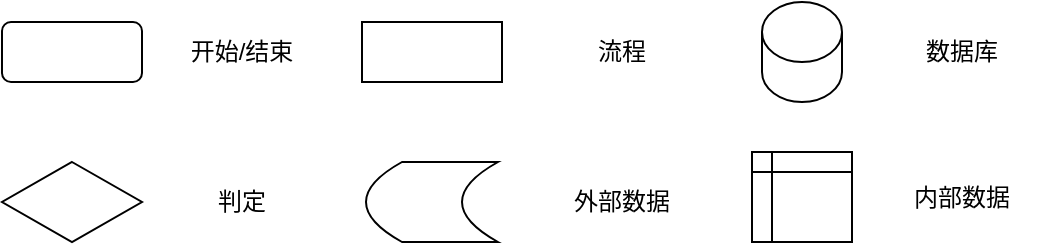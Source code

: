 <mxfile version="14.4.3" type="github">
  <diagram id="uCWFq_bVd7A4nKqzksm2" name="第 1 页">
    <mxGraphModel dx="570" dy="266" grid="1" gridSize="10" guides="1" tooltips="1" connect="1" arrows="1" fold="1" page="1" pageScale="1" pageWidth="827" pageHeight="1169" math="0" shadow="0">
      <root>
        <mxCell id="0" />
        <mxCell id="1" parent="0" />
        <mxCell id="J--xHXi6j6w8ejpPS5Rf-1" value="" style="rounded=1;whiteSpace=wrap;html=1;" vertex="1" parent="1">
          <mxGeometry x="120" y="200" width="70" height="30" as="geometry" />
        </mxCell>
        <mxCell id="J--xHXi6j6w8ejpPS5Rf-2" value="开始/结束" style="text;html=1;strokeColor=none;fillColor=none;align=center;verticalAlign=middle;whiteSpace=wrap;rounded=0;" vertex="1" parent="1">
          <mxGeometry x="200" y="205" width="80" height="20" as="geometry" />
        </mxCell>
        <mxCell id="J--xHXi6j6w8ejpPS5Rf-3" value="" style="rounded=0;whiteSpace=wrap;html=1;" vertex="1" parent="1">
          <mxGeometry x="300" y="200" width="70" height="30" as="geometry" />
        </mxCell>
        <mxCell id="J--xHXi6j6w8ejpPS5Rf-4" value="流程" style="text;html=1;strokeColor=none;fillColor=none;align=center;verticalAlign=middle;whiteSpace=wrap;rounded=0;" vertex="1" parent="1">
          <mxGeometry x="390" y="205" width="80" height="20" as="geometry" />
        </mxCell>
        <mxCell id="J--xHXi6j6w8ejpPS5Rf-5" value="" style="shape=cylinder3;whiteSpace=wrap;html=1;boundedLbl=1;backgroundOutline=1;size=15;" vertex="1" parent="1">
          <mxGeometry x="500" y="190" width="40" height="50" as="geometry" />
        </mxCell>
        <mxCell id="J--xHXi6j6w8ejpPS5Rf-6" value="数据库" style="text;html=1;strokeColor=none;fillColor=none;align=center;verticalAlign=middle;whiteSpace=wrap;rounded=0;" vertex="1" parent="1">
          <mxGeometry x="560" y="205" width="80" height="20" as="geometry" />
        </mxCell>
        <mxCell id="J--xHXi6j6w8ejpPS5Rf-7" value="" style="rhombus;whiteSpace=wrap;html=1;" vertex="1" parent="1">
          <mxGeometry x="120" y="270" width="70" height="40" as="geometry" />
        </mxCell>
        <mxCell id="J--xHXi6j6w8ejpPS5Rf-8" value="判定" style="text;html=1;strokeColor=none;fillColor=none;align=center;verticalAlign=middle;whiteSpace=wrap;rounded=0;" vertex="1" parent="1">
          <mxGeometry x="200" y="280" width="80" height="20" as="geometry" />
        </mxCell>
        <mxCell id="J--xHXi6j6w8ejpPS5Rf-9" value="" style="shape=dataStorage;whiteSpace=wrap;html=1;fixedSize=1;size=18;" vertex="1" parent="1">
          <mxGeometry x="302" y="270" width="66" height="40" as="geometry" />
        </mxCell>
        <mxCell id="J--xHXi6j6w8ejpPS5Rf-10" value="外部数据" style="text;html=1;strokeColor=none;fillColor=none;align=center;verticalAlign=middle;whiteSpace=wrap;rounded=0;" vertex="1" parent="1">
          <mxGeometry x="390" y="280" width="80" height="20" as="geometry" />
        </mxCell>
        <mxCell id="J--xHXi6j6w8ejpPS5Rf-11" value="" style="shape=internalStorage;whiteSpace=wrap;html=1;backgroundOutline=1;dx=10;dy=10;" vertex="1" parent="1">
          <mxGeometry x="495" y="265" width="50" height="45" as="geometry" />
        </mxCell>
        <mxCell id="J--xHXi6j6w8ejpPS5Rf-12" value="内部数据" style="text;html=1;strokeColor=none;fillColor=none;align=center;verticalAlign=middle;whiteSpace=wrap;rounded=0;" vertex="1" parent="1">
          <mxGeometry x="560" y="277.5" width="80" height="20" as="geometry" />
        </mxCell>
      </root>
    </mxGraphModel>
  </diagram>
</mxfile>
